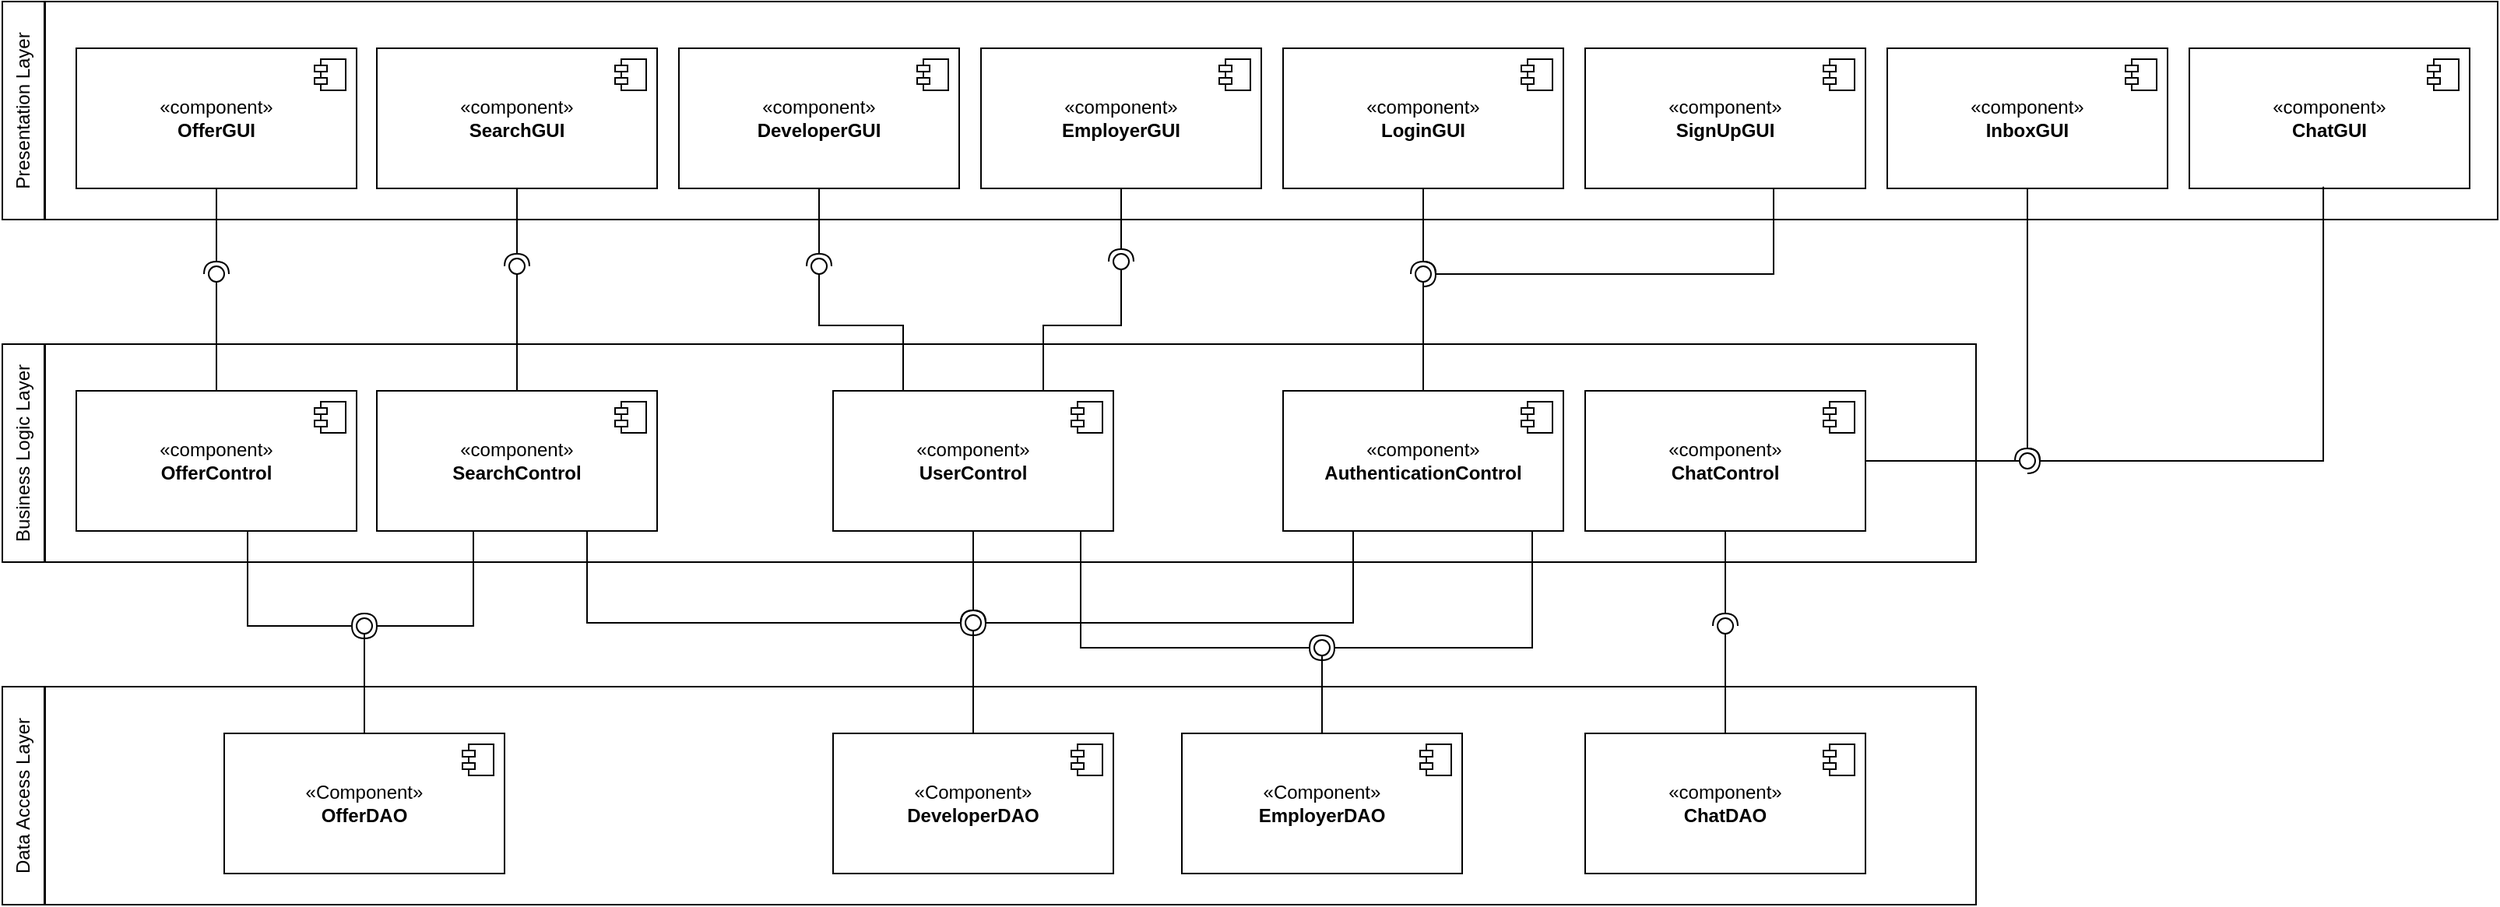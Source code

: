 <mxfile version="22.1.2" type="device">
  <diagram name="Page-1" id="b5b7bab2-c9e2-2cf4-8b2a-24fd1a2a6d21">
    <mxGraphModel dx="2200" dy="1404" grid="0" gridSize="10" guides="1" tooltips="1" connect="1" arrows="1" fold="1" page="0" pageScale="1" pageWidth="827" pageHeight="1169" background="none" math="0" shadow="0">
      <root>
        <mxCell id="0" />
        <mxCell id="1" parent="0" />
        <mxCell id="RFTkVhOzcL3C026ARIEq-14" value="" style="rounded=0;whiteSpace=wrap;html=1;imageWidth=140;" vertex="1" parent="1">
          <mxGeometry x="40" y="60" width="1575" height="140" as="geometry" />
        </mxCell>
        <mxCell id="RFTkVhOzcL3C026ARIEq-8" value="" style="rounded=0;whiteSpace=wrap;html=1;imageWidth=140;" vertex="1" parent="1">
          <mxGeometry x="40" y="280" width="1240" height="140" as="geometry" />
        </mxCell>
        <mxCell id="RFTkVhOzcL3C026ARIEq-9" value="" style="rounded=0;whiteSpace=wrap;html=1;imageWidth=140;" vertex="1" parent="1">
          <mxGeometry x="40" y="500" width="1240" height="140" as="geometry" />
        </mxCell>
        <mxCell id="4hjQzBS3B8wGqRVhp3q0-3" value="«component»&lt;br&gt;&lt;b&gt;OfferGUI&lt;/b&gt;" style="html=1;dropTarget=0;whiteSpace=wrap;" parent="1" vertex="1">
          <mxGeometry x="60" y="90" width="180" height="90" as="geometry" />
        </mxCell>
        <mxCell id="4hjQzBS3B8wGqRVhp3q0-4" value="" style="shape=module;jettyWidth=8;jettyHeight=4;" parent="4hjQzBS3B8wGqRVhp3q0-3" vertex="1">
          <mxGeometry x="1" width="20" height="20" relative="1" as="geometry">
            <mxPoint x="-27" y="7" as="offset" />
          </mxGeometry>
        </mxCell>
        <mxCell id="4hjQzBS3B8wGqRVhp3q0-7" value="«Component»&lt;br&gt;&lt;b&gt;OfferDAO&lt;/b&gt;" style="html=1;dropTarget=0;whiteSpace=wrap;" parent="1" vertex="1">
          <mxGeometry x="155" y="530" width="180" height="90" as="geometry" />
        </mxCell>
        <mxCell id="4hjQzBS3B8wGqRVhp3q0-8" value="" style="shape=module;jettyWidth=8;jettyHeight=4;" parent="4hjQzBS3B8wGqRVhp3q0-7" vertex="1">
          <mxGeometry x="1" width="20" height="20" relative="1" as="geometry">
            <mxPoint x="-27" y="7" as="offset" />
          </mxGeometry>
        </mxCell>
        <mxCell id="4hjQzBS3B8wGqRVhp3q0-10" value="«Component»&lt;br&gt;&lt;b&gt;DeveloperDAO&lt;/b&gt;" style="html=1;dropTarget=0;whiteSpace=wrap;" parent="1" vertex="1">
          <mxGeometry x="546" y="530" width="180" height="90" as="geometry" />
        </mxCell>
        <mxCell id="4hjQzBS3B8wGqRVhp3q0-11" value="" style="shape=module;jettyWidth=8;jettyHeight=4;" parent="4hjQzBS3B8wGqRVhp3q0-10" vertex="1">
          <mxGeometry x="1" width="20" height="20" relative="1" as="geometry">
            <mxPoint x="-27" y="7" as="offset" />
          </mxGeometry>
        </mxCell>
        <mxCell id="4hjQzBS3B8wGqRVhp3q0-18" value="«component»&lt;br&gt;&lt;b&gt;EmployerGUI&lt;/b&gt;" style="html=1;dropTarget=0;whiteSpace=wrap;" parent="1" vertex="1">
          <mxGeometry x="641" y="90" width="180" height="90" as="geometry" />
        </mxCell>
        <mxCell id="4hjQzBS3B8wGqRVhp3q0-19" value="" style="shape=module;jettyWidth=8;jettyHeight=4;" parent="4hjQzBS3B8wGqRVhp3q0-18" vertex="1">
          <mxGeometry x="1" width="20" height="20" relative="1" as="geometry">
            <mxPoint x="-27" y="7" as="offset" />
          </mxGeometry>
        </mxCell>
        <mxCell id="4hjQzBS3B8wGqRVhp3q0-20" value="«component»&lt;br&gt;&lt;b&gt;DeveloperGUI&lt;/b&gt;" style="html=1;dropTarget=0;whiteSpace=wrap;" parent="1" vertex="1">
          <mxGeometry x="447" y="90" width="180" height="90" as="geometry" />
        </mxCell>
        <mxCell id="4hjQzBS3B8wGqRVhp3q0-21" value="" style="shape=module;jettyWidth=8;jettyHeight=4;" parent="4hjQzBS3B8wGqRVhp3q0-20" vertex="1">
          <mxGeometry x="1" width="20" height="20" relative="1" as="geometry">
            <mxPoint x="-27" y="7" as="offset" />
          </mxGeometry>
        </mxCell>
        <mxCell id="4hjQzBS3B8wGqRVhp3q0-22" value="«component»&lt;br&gt;&lt;b&gt;LoginGUI&lt;/b&gt;" style="html=1;dropTarget=0;whiteSpace=wrap;" parent="1" vertex="1">
          <mxGeometry x="835" y="90" width="180" height="90" as="geometry" />
        </mxCell>
        <mxCell id="4hjQzBS3B8wGqRVhp3q0-23" value="" style="shape=module;jettyWidth=8;jettyHeight=4;" parent="4hjQzBS3B8wGqRVhp3q0-22" vertex="1">
          <mxGeometry x="1" width="20" height="20" relative="1" as="geometry">
            <mxPoint x="-27" y="7" as="offset" />
          </mxGeometry>
        </mxCell>
        <mxCell id="4hjQzBS3B8wGqRVhp3q0-25" value="«component»&lt;br&gt;&lt;b&gt;SignUpGUI&lt;/b&gt;" style="html=1;dropTarget=0;whiteSpace=wrap;" parent="1" vertex="1">
          <mxGeometry x="1029" y="90" width="180" height="90" as="geometry" />
        </mxCell>
        <mxCell id="4hjQzBS3B8wGqRVhp3q0-26" value="" style="shape=module;jettyWidth=8;jettyHeight=4;" parent="4hjQzBS3B8wGqRVhp3q0-25" vertex="1">
          <mxGeometry x="1" width="20" height="20" relative="1" as="geometry">
            <mxPoint x="-27" y="7" as="offset" />
          </mxGeometry>
        </mxCell>
        <mxCell id="4hjQzBS3B8wGqRVhp3q0-27" value="«component»&lt;br&gt;&lt;b&gt;InboxGUI&lt;/b&gt;" style="html=1;dropTarget=0;whiteSpace=wrap;" parent="1" vertex="1">
          <mxGeometry x="1223" y="90" width="180" height="90" as="geometry" />
        </mxCell>
        <mxCell id="4hjQzBS3B8wGqRVhp3q0-28" value="" style="shape=module;jettyWidth=8;jettyHeight=4;" parent="4hjQzBS3B8wGqRVhp3q0-27" vertex="1">
          <mxGeometry x="1" width="20" height="20" relative="1" as="geometry">
            <mxPoint x="-27" y="7" as="offset" />
          </mxGeometry>
        </mxCell>
        <mxCell id="4hjQzBS3B8wGqRVhp3q0-29" value="«component»&lt;br&gt;&lt;b&gt;ChatGUI&lt;/b&gt;" style="html=1;dropTarget=0;whiteSpace=wrap;" parent="1" vertex="1">
          <mxGeometry x="1417" y="90" width="180" height="90" as="geometry" />
        </mxCell>
        <mxCell id="4hjQzBS3B8wGqRVhp3q0-30" value="" style="shape=module;jettyWidth=8;jettyHeight=4;" parent="4hjQzBS3B8wGqRVhp3q0-29" vertex="1">
          <mxGeometry x="1" width="20" height="20" relative="1" as="geometry">
            <mxPoint x="-27" y="7" as="offset" />
          </mxGeometry>
        </mxCell>
        <mxCell id="O_cc4rlv1EW-NWDAQmC--1" value="«component»&lt;br&gt;&lt;b&gt;OfferControl&lt;/b&gt;" style="html=1;dropTarget=0;whiteSpace=wrap;" parent="1" vertex="1">
          <mxGeometry x="60" y="310" width="180" height="90" as="geometry" />
        </mxCell>
        <mxCell id="O_cc4rlv1EW-NWDAQmC--2" value="" style="shape=module;jettyWidth=8;jettyHeight=4;" parent="O_cc4rlv1EW-NWDAQmC--1" vertex="1">
          <mxGeometry x="1" width="20" height="20" relative="1" as="geometry">
            <mxPoint x="-27" y="7" as="offset" />
          </mxGeometry>
        </mxCell>
        <mxCell id="O_cc4rlv1EW-NWDAQmC--3" value="«component»&lt;br&gt;&lt;b&gt;SearchControl&lt;/b&gt;" style="html=1;dropTarget=0;whiteSpace=wrap;" parent="1" vertex="1">
          <mxGeometry x="253" y="310" width="180" height="90" as="geometry" />
        </mxCell>
        <mxCell id="O_cc4rlv1EW-NWDAQmC--4" value="" style="shape=module;jettyWidth=8;jettyHeight=4;" parent="O_cc4rlv1EW-NWDAQmC--3" vertex="1">
          <mxGeometry x="1" width="20" height="20" relative="1" as="geometry">
            <mxPoint x="-27" y="7" as="offset" />
          </mxGeometry>
        </mxCell>
        <mxCell id="O_cc4rlv1EW-NWDAQmC--5" value="«component»&lt;br&gt;&lt;b&gt;ChatControl&lt;/b&gt;" style="html=1;dropTarget=0;whiteSpace=wrap;" parent="1" vertex="1">
          <mxGeometry x="1029" y="310" width="180" height="90" as="geometry" />
        </mxCell>
        <mxCell id="O_cc4rlv1EW-NWDAQmC--6" value="" style="shape=module;jettyWidth=8;jettyHeight=4;" parent="O_cc4rlv1EW-NWDAQmC--5" vertex="1">
          <mxGeometry x="1" width="20" height="20" relative="1" as="geometry">
            <mxPoint x="-27" y="7" as="offset" />
          </mxGeometry>
        </mxCell>
        <mxCell id="O_cc4rlv1EW-NWDAQmC--7" value="«component»&lt;br&gt;&lt;b&gt;AuthenticationControl&lt;/b&gt;" style="html=1;dropTarget=0;whiteSpace=wrap;" parent="1" vertex="1">
          <mxGeometry x="835" y="310" width="180" height="90" as="geometry" />
        </mxCell>
        <mxCell id="O_cc4rlv1EW-NWDAQmC--8" value="" style="shape=module;jettyWidth=8;jettyHeight=4;" parent="O_cc4rlv1EW-NWDAQmC--7" vertex="1">
          <mxGeometry x="1" width="20" height="20" relative="1" as="geometry">
            <mxPoint x="-27" y="7" as="offset" />
          </mxGeometry>
        </mxCell>
        <mxCell id="vZ2CN4wMhGTW3bv5hmPA-1" value="«component»&lt;br&gt;&lt;b&gt;SearchGUI&lt;br&gt;&lt;/b&gt;" style="html=1;dropTarget=0;whiteSpace=wrap;" parent="1" vertex="1">
          <mxGeometry x="253" y="90" width="180" height="90" as="geometry" />
        </mxCell>
        <mxCell id="vZ2CN4wMhGTW3bv5hmPA-2" value="" style="shape=module;jettyWidth=8;jettyHeight=4;" parent="vZ2CN4wMhGTW3bv5hmPA-1" vertex="1">
          <mxGeometry x="1" width="20" height="20" relative="1" as="geometry">
            <mxPoint x="-27" y="7" as="offset" />
          </mxGeometry>
        </mxCell>
        <mxCell id="vZ2CN4wMhGTW3bv5hmPA-11" value="«Component»&lt;br&gt;&lt;b&gt;EmployerDAO&lt;/b&gt;" style="html=1;dropTarget=0;whiteSpace=wrap;" parent="1" vertex="1">
          <mxGeometry x="770" y="530" width="180" height="90" as="geometry" />
        </mxCell>
        <mxCell id="vZ2CN4wMhGTW3bv5hmPA-12" value="" style="shape=module;jettyWidth=8;jettyHeight=4;" parent="vZ2CN4wMhGTW3bv5hmPA-11" vertex="1">
          <mxGeometry x="1" width="20" height="20" relative="1" as="geometry">
            <mxPoint x="-27" y="7" as="offset" />
          </mxGeometry>
        </mxCell>
        <mxCell id="vZ2CN4wMhGTW3bv5hmPA-15" value="«component»&lt;br&gt;&lt;b&gt;UserControl&lt;/b&gt;" style="html=1;dropTarget=0;whiteSpace=wrap;" parent="1" vertex="1">
          <mxGeometry x="546" y="310" width="180" height="90" as="geometry" />
        </mxCell>
        <mxCell id="vZ2CN4wMhGTW3bv5hmPA-16" value="" style="shape=module;jettyWidth=8;jettyHeight=4;" parent="vZ2CN4wMhGTW3bv5hmPA-15" vertex="1">
          <mxGeometry x="1" width="20" height="20" relative="1" as="geometry">
            <mxPoint x="-27" y="7" as="offset" />
          </mxGeometry>
        </mxCell>
        <mxCell id="vZ2CN4wMhGTW3bv5hmPA-23" value="«component»&lt;br&gt;&lt;b&gt;ChatDAO&lt;/b&gt;" style="html=1;dropTarget=0;whiteSpace=wrap;" parent="1" vertex="1">
          <mxGeometry x="1029" y="530" width="180" height="90" as="geometry" />
        </mxCell>
        <mxCell id="vZ2CN4wMhGTW3bv5hmPA-24" value="" style="shape=module;jettyWidth=8;jettyHeight=4;" parent="vZ2CN4wMhGTW3bv5hmPA-23" vertex="1">
          <mxGeometry x="1" width="20" height="20" relative="1" as="geometry">
            <mxPoint x="-27" y="7" as="offset" />
          </mxGeometry>
        </mxCell>
        <mxCell id="vZ2CN4wMhGTW3bv5hmPA-47" value="" style="rounded=0;orthogonalLoop=1;jettySize=auto;html=1;endArrow=halfCircle;endFill=0;endSize=6;strokeWidth=1;sketch=0;exitX=0.5;exitY=1;exitDx=0;exitDy=0;" parent="1" source="vZ2CN4wMhGTW3bv5hmPA-1" target="vZ2CN4wMhGTW3bv5hmPA-49" edge="1">
          <mxGeometry relative="1" as="geometry">
            <mxPoint x="780" y="245" as="sourcePoint" />
          </mxGeometry>
        </mxCell>
        <mxCell id="vZ2CN4wMhGTW3bv5hmPA-48" value="" style="rounded=0;orthogonalLoop=1;jettySize=auto;html=1;endArrow=oval;endFill=0;sketch=0;sourcePerimeterSpacing=0;targetPerimeterSpacing=0;endSize=10;exitX=0.5;exitY=0;exitDx=0;exitDy=0;entryX=-0.129;entryY=0.329;entryDx=0;entryDy=0;entryPerimeter=0;" parent="1" source="O_cc4rlv1EW-NWDAQmC--3" target="vZ2CN4wMhGTW3bv5hmPA-49" edge="1">
          <mxGeometry relative="1" as="geometry">
            <mxPoint x="740" y="245" as="sourcePoint" />
          </mxGeometry>
        </mxCell>
        <mxCell id="vZ2CN4wMhGTW3bv5hmPA-49" value="" style="ellipse;whiteSpace=wrap;html=1;align=center;aspect=fixed;fillColor=none;strokeColor=none;resizable=0;perimeter=centerPerimeter;rotatable=0;allowArrows=0;points=[];outlineConnect=1;" parent="1" vertex="1">
          <mxGeometry x="338" y="225" width="10" height="10" as="geometry" />
        </mxCell>
        <mxCell id="vZ2CN4wMhGTW3bv5hmPA-50" value="" style="rounded=0;orthogonalLoop=1;jettySize=auto;html=1;endArrow=halfCircle;endFill=0;endSize=6;strokeWidth=1;sketch=0;exitX=0.5;exitY=1;exitDx=0;exitDy=0;" parent="1" source="vZ2CN4wMhGTW3bv5hmPA-56" target="vZ2CN4wMhGTW3bv5hmPA-52" edge="1">
          <mxGeometry relative="1" as="geometry">
            <mxPoint x="970" y="235" as="sourcePoint" />
          </mxGeometry>
        </mxCell>
        <mxCell id="vZ2CN4wMhGTW3bv5hmPA-51" value="" style="rounded=0;orthogonalLoop=1;jettySize=auto;html=1;endArrow=oval;endFill=0;sketch=0;sourcePerimeterSpacing=0;targetPerimeterSpacing=0;endSize=10;exitX=0.5;exitY=0;exitDx=0;exitDy=0;" parent="1" source="O_cc4rlv1EW-NWDAQmC--7" target="vZ2CN4wMhGTW3bv5hmPA-52" edge="1">
          <mxGeometry relative="1" as="geometry">
            <mxPoint x="930" y="235" as="sourcePoint" />
          </mxGeometry>
        </mxCell>
        <mxCell id="vZ2CN4wMhGTW3bv5hmPA-52" value="" style="ellipse;whiteSpace=wrap;html=1;align=center;aspect=fixed;fillColor=none;strokeColor=none;resizable=0;perimeter=centerPerimeter;rotatable=0;allowArrows=0;points=[];outlineConnect=1;" parent="1" vertex="1">
          <mxGeometry x="920" y="230" width="10" height="10" as="geometry" />
        </mxCell>
        <mxCell id="vZ2CN4wMhGTW3bv5hmPA-55" value="" style="rounded=0;orthogonalLoop=1;jettySize=auto;html=1;endArrow=halfCircle;endFill=0;endSize=6;strokeWidth=1;sketch=0;fontSize=12;" parent="1" target="vZ2CN4wMhGTW3bv5hmPA-56" edge="1">
          <mxGeometry relative="1" as="geometry">
            <mxPoint x="1150" y="180" as="sourcePoint" />
            <Array as="points">
              <mxPoint x="1150" y="235" />
            </Array>
          </mxGeometry>
        </mxCell>
        <mxCell id="vZ2CN4wMhGTW3bv5hmPA-58" value="" style="rounded=0;orthogonalLoop=1;jettySize=auto;html=1;endArrow=halfCircle;endFill=0;endSize=6;strokeWidth=1;sketch=0;exitX=0.478;exitY=0.988;exitDx=0;exitDy=0;exitPerimeter=0;edgeStyle=orthogonalEdgeStyle;" parent="1" source="4hjQzBS3B8wGqRVhp3q0-29" target="vZ2CN4wMhGTW3bv5hmPA-60" edge="1">
          <mxGeometry relative="1" as="geometry">
            <mxPoint x="1440" y="355" as="sourcePoint" />
            <Array as="points">
              <mxPoint x="1503" y="355" />
            </Array>
          </mxGeometry>
        </mxCell>
        <mxCell id="vZ2CN4wMhGTW3bv5hmPA-59" value="" style="rounded=0;orthogonalLoop=1;jettySize=auto;html=1;endArrow=oval;endFill=0;sketch=0;sourcePerimeterSpacing=0;targetPerimeterSpacing=0;endSize=10;exitX=1;exitY=0.5;exitDx=0;exitDy=0;" parent="1" source="O_cc4rlv1EW-NWDAQmC--5" target="vZ2CN4wMhGTW3bv5hmPA-60" edge="1">
          <mxGeometry relative="1" as="geometry">
            <mxPoint x="1400" y="355" as="sourcePoint" />
          </mxGeometry>
        </mxCell>
        <mxCell id="vZ2CN4wMhGTW3bv5hmPA-60" value="" style="ellipse;whiteSpace=wrap;html=1;align=center;aspect=fixed;fillColor=none;strokeColor=none;resizable=0;perimeter=centerPerimeter;rotatable=0;allowArrows=0;points=[];outlineConnect=1;" parent="1" vertex="1">
          <mxGeometry x="1308" y="350" width="10" height="10" as="geometry" />
        </mxCell>
        <mxCell id="vZ2CN4wMhGTW3bv5hmPA-62" value="" style="ellipse;whiteSpace=wrap;html=1;align=center;aspect=fixed;fillColor=none;strokeColor=none;resizable=0;perimeter=centerPerimeter;rotatable=0;allowArrows=0;points=[];outlineConnect=1;" parent="1" vertex="1">
          <mxGeometry x="1430" y="310" width="10" height="10" as="geometry" />
        </mxCell>
        <mxCell id="vZ2CN4wMhGTW3bv5hmPA-63" value="" style="rounded=0;orthogonalLoop=1;jettySize=auto;html=1;endArrow=halfCircle;endFill=0;endSize=6;strokeWidth=1;sketch=0;fontSize=12;exitX=0.5;exitY=1;exitDx=0;exitDy=0;" parent="1" source="4hjQzBS3B8wGqRVhp3q0-27" target="vZ2CN4wMhGTW3bv5hmPA-64" edge="1">
          <mxGeometry relative="1" as="geometry">
            <mxPoint x="1420" y="250" as="sourcePoint" />
            <Array as="points" />
          </mxGeometry>
        </mxCell>
        <mxCell id="vZ2CN4wMhGTW3bv5hmPA-64" value="" style="ellipse;whiteSpace=wrap;html=1;align=center;aspect=fixed;fillColor=none;strokeColor=none;resizable=0;perimeter=centerPerimeter;rotatable=0;allowArrows=0;points=[];outlineConnect=1;" parent="1" vertex="1">
          <mxGeometry x="1308" y="350" width="10" height="10" as="geometry" />
        </mxCell>
        <mxCell id="vZ2CN4wMhGTW3bv5hmPA-65" value="" style="rounded=0;orthogonalLoop=1;jettySize=auto;html=1;endArrow=halfCircle;endFill=0;endSize=6;strokeWidth=1;sketch=0;exitX=0.5;exitY=1;exitDx=0;exitDy=0;" parent="1" source="4hjQzBS3B8wGqRVhp3q0-3" target="vZ2CN4wMhGTW3bv5hmPA-67" edge="1">
          <mxGeometry relative="1" as="geometry">
            <mxPoint x="170" y="235" as="sourcePoint" />
          </mxGeometry>
        </mxCell>
        <mxCell id="vZ2CN4wMhGTW3bv5hmPA-66" value="" style="rounded=0;orthogonalLoop=1;jettySize=auto;html=1;endArrow=oval;endFill=0;sketch=0;sourcePerimeterSpacing=0;targetPerimeterSpacing=0;endSize=10;" parent="1" source="O_cc4rlv1EW-NWDAQmC--1" target="vZ2CN4wMhGTW3bv5hmPA-67" edge="1">
          <mxGeometry relative="1" as="geometry">
            <mxPoint x="130" y="235" as="sourcePoint" />
          </mxGeometry>
        </mxCell>
        <mxCell id="vZ2CN4wMhGTW3bv5hmPA-67" value="" style="ellipse;whiteSpace=wrap;html=1;align=center;aspect=fixed;fillColor=none;strokeColor=none;resizable=0;perimeter=centerPerimeter;rotatable=0;allowArrows=0;points=[];outlineConnect=1;" parent="1" vertex="1">
          <mxGeometry x="145" y="230" width="10" height="10" as="geometry" />
        </mxCell>
        <mxCell id="vZ2CN4wMhGTW3bv5hmPA-68" value="" style="rounded=0;orthogonalLoop=1;jettySize=auto;html=1;endArrow=halfCircle;endFill=0;endSize=6;strokeWidth=1;sketch=0;exitX=0.5;exitY=1;exitDx=0;exitDy=0;" parent="1" source="4hjQzBS3B8wGqRVhp3q0-22" target="vZ2CN4wMhGTW3bv5hmPA-56" edge="1">
          <mxGeometry relative="1" as="geometry">
            <mxPoint x="950" y="180" as="sourcePoint" />
            <mxPoint x="950" y="245" as="targetPoint" />
          </mxGeometry>
        </mxCell>
        <mxCell id="vZ2CN4wMhGTW3bv5hmPA-56" value="" style="ellipse;whiteSpace=wrap;html=1;align=center;aspect=fixed;fillColor=none;strokeColor=none;resizable=0;perimeter=centerPerimeter;rotatable=0;allowArrows=0;points=[];outlineConnect=1;" parent="1" vertex="1">
          <mxGeometry x="920" y="230" width="10" height="10" as="geometry" />
        </mxCell>
        <mxCell id="vZ2CN4wMhGTW3bv5hmPA-70" value="" style="ellipse;whiteSpace=wrap;html=1;align=center;aspect=fixed;fillColor=none;strokeColor=none;resizable=0;perimeter=centerPerimeter;rotatable=0;allowArrows=0;points=[];outlineConnect=1;" parent="1" vertex="1">
          <mxGeometry x="920" y="230" width="10" height="10" as="geometry" />
        </mxCell>
        <mxCell id="vZ2CN4wMhGTW3bv5hmPA-87" value="" style="rounded=0;orthogonalLoop=1;jettySize=auto;html=1;endArrow=halfCircle;endFill=0;endSize=6;strokeWidth=1;sketch=0;exitX=0.25;exitY=1;exitDx=0;exitDy=0;edgeStyle=orthogonalEdgeStyle;" parent="1" source="O_cc4rlv1EW-NWDAQmC--3" target="vZ2CN4wMhGTW3bv5hmPA-89" edge="1">
          <mxGeometry relative="1" as="geometry">
            <mxPoint x="400" y="455" as="sourcePoint" />
            <Array as="points">
              <mxPoint x="315" y="461" />
            </Array>
          </mxGeometry>
        </mxCell>
        <mxCell id="vZ2CN4wMhGTW3bv5hmPA-88" value="" style="rounded=0;orthogonalLoop=1;jettySize=auto;html=1;endArrow=oval;endFill=0;sketch=0;sourcePerimeterSpacing=0;targetPerimeterSpacing=0;endSize=10;exitX=0.5;exitY=0;exitDx=0;exitDy=0;" parent="1" source="4hjQzBS3B8wGqRVhp3q0-7" target="vZ2CN4wMhGTW3bv5hmPA-89" edge="1">
          <mxGeometry relative="1" as="geometry">
            <mxPoint x="360" y="455" as="sourcePoint" />
          </mxGeometry>
        </mxCell>
        <mxCell id="vZ2CN4wMhGTW3bv5hmPA-89" value="" style="ellipse;whiteSpace=wrap;html=1;align=center;aspect=fixed;fillColor=none;strokeColor=none;resizable=0;perimeter=centerPerimeter;rotatable=0;allowArrows=0;points=[];outlineConnect=1;" parent="1" vertex="1">
          <mxGeometry x="240" y="456" width="10" height="10" as="geometry" />
        </mxCell>
        <mxCell id="vZ2CN4wMhGTW3bv5hmPA-94" value="" style="ellipse;whiteSpace=wrap;html=1;align=center;aspect=fixed;fillColor=none;strokeColor=none;resizable=0;perimeter=centerPerimeter;rotatable=0;allowArrows=0;points=[];outlineConnect=1;" parent="1" vertex="1">
          <mxGeometry x="555" y="456" width="10" height="10" as="geometry" />
        </mxCell>
        <mxCell id="vZ2CN4wMhGTW3bv5hmPA-96" value="" style="rounded=0;orthogonalLoop=1;jettySize=auto;html=1;endArrow=oval;endFill=0;sketch=0;sourcePerimeterSpacing=0;targetPerimeterSpacing=0;endSize=10;exitX=0.5;exitY=0;exitDx=0;exitDy=0;" parent="1" source="vZ2CN4wMhGTW3bv5hmPA-11" target="vZ2CN4wMhGTW3bv5hmPA-97" edge="1">
          <mxGeometry relative="1" as="geometry">
            <mxPoint x="880" y="445" as="sourcePoint" />
          </mxGeometry>
        </mxCell>
        <mxCell id="vZ2CN4wMhGTW3bv5hmPA-100" value="" style="ellipse;whiteSpace=wrap;html=1;align=center;aspect=fixed;fillColor=none;strokeColor=none;resizable=0;perimeter=centerPerimeter;rotatable=0;allowArrows=0;points=[];outlineConnect=1;" parent="1" vertex="1">
          <mxGeometry x="945" y="456" width="10" height="10" as="geometry" />
        </mxCell>
        <mxCell id="vZ2CN4wMhGTW3bv5hmPA-101" value="" style="rounded=0;orthogonalLoop=1;jettySize=auto;html=1;endArrow=halfCircle;endFill=0;endSize=6;strokeWidth=1;sketch=0;exitX=0.5;exitY=1;exitDx=0;exitDy=0;" parent="1" source="O_cc4rlv1EW-NWDAQmC--5" target="vZ2CN4wMhGTW3bv5hmPA-103" edge="1">
          <mxGeometry relative="1" as="geometry">
            <mxPoint x="1200" y="455" as="sourcePoint" />
            <Array as="points" />
          </mxGeometry>
        </mxCell>
        <mxCell id="vZ2CN4wMhGTW3bv5hmPA-102" value="" style="rounded=0;orthogonalLoop=1;jettySize=auto;html=1;endArrow=oval;endFill=0;sketch=0;sourcePerimeterSpacing=0;targetPerimeterSpacing=0;endSize=10;exitX=0.5;exitY=0;exitDx=0;exitDy=0;" parent="1" source="vZ2CN4wMhGTW3bv5hmPA-23" target="vZ2CN4wMhGTW3bv5hmPA-103" edge="1">
          <mxGeometry relative="1" as="geometry">
            <mxPoint x="1160" y="455" as="sourcePoint" />
          </mxGeometry>
        </mxCell>
        <mxCell id="vZ2CN4wMhGTW3bv5hmPA-103" value="" style="ellipse;whiteSpace=wrap;html=1;align=center;aspect=fixed;fillColor=none;strokeColor=none;resizable=0;perimeter=centerPerimeter;rotatable=0;allowArrows=0;points=[];outlineConnect=1;" parent="1" vertex="1">
          <mxGeometry x="1114" y="456" width="10" height="10" as="geometry" />
        </mxCell>
        <mxCell id="vZ2CN4wMhGTW3bv5hmPA-114" value="" style="ellipse;whiteSpace=wrap;html=1;align=center;aspect=fixed;fillColor=none;strokeColor=none;resizable=0;perimeter=centerPerimeter;rotatable=0;allowArrows=0;points=[];outlineConnect=1;" parent="1" vertex="1">
          <mxGeometry x="555" y="456" width="10" height="10" as="geometry" />
        </mxCell>
        <mxCell id="vZ2CN4wMhGTW3bv5hmPA-117" value="" style="ellipse;whiteSpace=wrap;html=1;align=center;aspect=fixed;fillColor=none;strokeColor=none;resizable=0;perimeter=centerPerimeter;rotatable=0;allowArrows=0;points=[];outlineConnect=1;" parent="1" vertex="1">
          <mxGeometry x="945" y="456" width="10" height="10" as="geometry" />
        </mxCell>
        <mxCell id="vZ2CN4wMhGTW3bv5hmPA-119" value="" style="ellipse;whiteSpace=wrap;html=1;align=center;aspect=fixed;fillColor=none;strokeColor=none;resizable=0;perimeter=centerPerimeter;rotatable=0;allowArrows=0;points=[];outlineConnect=1;" parent="1" vertex="1">
          <mxGeometry x="945" y="456" width="10" height="10" as="geometry" />
        </mxCell>
        <mxCell id="vZ2CN4wMhGTW3bv5hmPA-140" value="" style="ellipse;whiteSpace=wrap;html=1;align=center;aspect=fixed;fillColor=none;strokeColor=none;resizable=0;perimeter=centerPerimeter;rotatable=0;allowArrows=0;points=[];outlineConnect=1;" parent="1" vertex="1">
          <mxGeometry x="555" y="456" width="10" height="10" as="geometry" />
        </mxCell>
        <mxCell id="_HC3MCcnosiCHFK4Tdls-2" value="" style="ellipse;whiteSpace=wrap;html=1;align=center;aspect=fixed;fillColor=none;strokeColor=none;resizable=0;perimeter=centerPerimeter;rotatable=0;allowArrows=0;points=[];outlineConnect=1;" parent="1" vertex="1">
          <mxGeometry x="855" y="470" width="10" height="10" as="geometry" />
        </mxCell>
        <mxCell id="_HC3MCcnosiCHFK4Tdls-3" value="" style="rounded=0;orthogonalLoop=1;jettySize=auto;html=1;endArrow=halfCircle;endFill=0;endSize=6;strokeWidth=1;sketch=0;fontSize=12;edgeStyle=orthogonalEdgeStyle;exitX=0.25;exitY=1;exitDx=0;exitDy=0;" parent="1" source="O_cc4rlv1EW-NWDAQmC--7" edge="1">
          <mxGeometry relative="1" as="geometry">
            <mxPoint x="580" y="475" as="sourcePoint" />
            <Array as="points">
              <mxPoint x="880" y="459" />
            </Array>
            <mxPoint x="636" y="459" as="targetPoint" />
          </mxGeometry>
        </mxCell>
        <mxCell id="_HC3MCcnosiCHFK4Tdls-4" value="" style="ellipse;whiteSpace=wrap;html=1;align=center;aspect=fixed;fillColor=none;strokeColor=none;resizable=0;perimeter=centerPerimeter;rotatable=0;allowArrows=0;points=[];outlineConnect=1;" parent="1" vertex="1">
          <mxGeometry x="555" y="456" width="10" height="10" as="geometry" />
        </mxCell>
        <mxCell id="_HC3MCcnosiCHFK4Tdls-5" value="" style="rounded=0;orthogonalLoop=1;jettySize=auto;html=1;endArrow=halfCircle;endFill=0;endSize=6;strokeWidth=1;sketch=0;fontSize=12;edgeStyle=orthogonalEdgeStyle;exitX=0.5;exitY=1;exitDx=0;exitDy=0;" parent="1" target="_HC3MCcnosiCHFK4Tdls-6" edge="1">
          <mxGeometry relative="1" as="geometry">
            <mxPoint x="170" y="400" as="sourcePoint" />
            <Array as="points">
              <mxPoint x="170" y="461" />
            </Array>
          </mxGeometry>
        </mxCell>
        <mxCell id="_HC3MCcnosiCHFK4Tdls-6" value="" style="ellipse;whiteSpace=wrap;html=1;align=center;aspect=fixed;fillColor=none;strokeColor=none;resizable=0;perimeter=centerPerimeter;rotatable=0;allowArrows=0;points=[];outlineConnect=1;" parent="1" vertex="1">
          <mxGeometry x="240" y="456" width="10" height="10" as="geometry" />
        </mxCell>
        <mxCell id="_HC3MCcnosiCHFK4Tdls-8" value="" style="ellipse;whiteSpace=wrap;html=1;align=center;aspect=fixed;fillColor=none;strokeColor=none;resizable=0;perimeter=centerPerimeter;rotatable=0;allowArrows=0;points=[];outlineConnect=1;" parent="1" vertex="1">
          <mxGeometry x="335" y="238" width="10" height="10" as="geometry" />
        </mxCell>
        <mxCell id="_HC3MCcnosiCHFK4Tdls-10" value="" style="ellipse;whiteSpace=wrap;html=1;align=center;aspect=fixed;fillColor=none;strokeColor=none;resizable=0;perimeter=centerPerimeter;rotatable=0;allowArrows=0;points=[];outlineConnect=1;" parent="1" vertex="1">
          <mxGeometry x="338" y="238" width="10" height="10" as="geometry" />
        </mxCell>
        <mxCell id="3Ar8F-vP3MKCaAao-7d8-4" value="" style="ellipse;whiteSpace=wrap;html=1;align=center;aspect=fixed;fillColor=none;strokeColor=none;resizable=0;perimeter=centerPerimeter;rotatable=0;allowArrows=0;points=[];outlineConnect=1;" parent="1" vertex="1">
          <mxGeometry x="555" y="456" width="10" height="10" as="geometry" />
        </mxCell>
        <mxCell id="3Ar8F-vP3MKCaAao-7d8-6" value="" style="ellipse;whiteSpace=wrap;html=1;align=center;aspect=fixed;fillColor=none;strokeColor=none;resizable=0;perimeter=centerPerimeter;rotatable=0;allowArrows=0;points=[];outlineConnect=1;" parent="1" vertex="1">
          <mxGeometry x="660" y="441" width="10" height="10" as="geometry" />
        </mxCell>
        <mxCell id="3Ar8F-vP3MKCaAao-7d8-7" value="" style="rounded=0;orthogonalLoop=1;jettySize=auto;html=1;endArrow=halfCircle;endFill=0;endSize=6;strokeWidth=1;sketch=0;edgeStyle=orthogonalEdgeStyle;exitX=0.5;exitY=1;exitDx=0;exitDy=0;" parent="1" source="4hjQzBS3B8wGqRVhp3q0-18" target="3Ar8F-vP3MKCaAao-7d8-9" edge="1">
          <mxGeometry relative="1" as="geometry">
            <mxPoint x="770" y="239" as="sourcePoint" />
          </mxGeometry>
        </mxCell>
        <mxCell id="3Ar8F-vP3MKCaAao-7d8-8" value="" style="rounded=0;orthogonalLoop=1;jettySize=auto;html=1;endArrow=oval;endFill=0;sketch=0;sourcePerimeterSpacing=0;targetPerimeterSpacing=0;endSize=10;edgeStyle=orthogonalEdgeStyle;exitX=0.75;exitY=0;exitDx=0;exitDy=0;" parent="1" source="vZ2CN4wMhGTW3bv5hmPA-15" target="3Ar8F-vP3MKCaAao-7d8-9" edge="1">
          <mxGeometry relative="1" as="geometry">
            <mxPoint x="730" y="239" as="sourcePoint" />
            <Array as="points">
              <mxPoint x="681" y="268" />
              <mxPoint x="731" y="268" />
            </Array>
          </mxGeometry>
        </mxCell>
        <mxCell id="3Ar8F-vP3MKCaAao-7d8-9" value="" style="ellipse;whiteSpace=wrap;html=1;align=center;aspect=fixed;fillColor=none;strokeColor=none;resizable=0;perimeter=centerPerimeter;rotatable=0;allowArrows=0;points=[];outlineConnect=1;" parent="1" vertex="1">
          <mxGeometry x="726" y="222" width="10" height="10" as="geometry" />
        </mxCell>
        <mxCell id="3Ar8F-vP3MKCaAao-7d8-10" value="" style="rounded=0;orthogonalLoop=1;jettySize=auto;html=1;endArrow=halfCircle;endFill=0;endSize=6;strokeWidth=1;sketch=0;edgeStyle=orthogonalEdgeStyle;exitX=0.5;exitY=1;exitDx=0;exitDy=0;" parent="1" source="4hjQzBS3B8wGqRVhp3q0-20" target="3Ar8F-vP3MKCaAao-7d8-12" edge="1">
          <mxGeometry relative="1" as="geometry">
            <mxPoint x="580" y="230" as="sourcePoint" />
          </mxGeometry>
        </mxCell>
        <mxCell id="3Ar8F-vP3MKCaAao-7d8-11" value="" style="rounded=0;orthogonalLoop=1;jettySize=auto;html=1;endArrow=oval;endFill=0;sketch=0;sourcePerimeterSpacing=0;targetPerimeterSpacing=0;endSize=10;edgeStyle=orthogonalEdgeStyle;exitX=0.25;exitY=0;exitDx=0;exitDy=0;" parent="1" source="vZ2CN4wMhGTW3bv5hmPA-15" target="3Ar8F-vP3MKCaAao-7d8-12" edge="1">
          <mxGeometry relative="1" as="geometry">
            <mxPoint x="540" y="230" as="sourcePoint" />
            <Array as="points">
              <mxPoint x="591" y="268" />
              <mxPoint x="537" y="268" />
            </Array>
          </mxGeometry>
        </mxCell>
        <mxCell id="3Ar8F-vP3MKCaAao-7d8-12" value="" style="ellipse;whiteSpace=wrap;html=1;align=center;aspect=fixed;fillColor=none;strokeColor=none;resizable=0;perimeter=centerPerimeter;rotatable=0;allowArrows=0;points=[];outlineConnect=1;" parent="1" vertex="1">
          <mxGeometry x="532" y="225" width="10" height="10" as="geometry" />
        </mxCell>
        <mxCell id="RFTkVhOzcL3C026ARIEq-1" value="" style="rounded=0;orthogonalLoop=1;jettySize=auto;html=1;endArrow=halfCircle;endFill=0;endSize=6;strokeWidth=1;sketch=0;fontSize=12;exitX=0.75;exitY=1;exitDx=0;exitDy=0;edgeStyle=orthogonalEdgeStyle;" edge="1" parent="1" source="O_cc4rlv1EW-NWDAQmC--3">
          <mxGeometry relative="1" as="geometry">
            <mxPoint x="438" y="416" as="sourcePoint" />
            <mxPoint x="636" y="459" as="targetPoint" />
            <Array as="points">
              <mxPoint x="388" y="459" />
            </Array>
          </mxGeometry>
        </mxCell>
        <mxCell id="RFTkVhOzcL3C026ARIEq-2" value="" style="ellipse;whiteSpace=wrap;html=1;align=center;aspect=fixed;fillColor=none;strokeColor=none;resizable=0;perimeter=centerPerimeter;rotatable=0;allowArrows=0;points=[];outlineConnect=1;" vertex="1" parent="1">
          <mxGeometry x="413" y="411" width="10" height="10" as="geometry" />
        </mxCell>
        <mxCell id="vZ2CN4wMhGTW3bv5hmPA-97" value="" style="ellipse;whiteSpace=wrap;html=1;align=center;aspect=fixed;fillColor=none;strokeColor=none;resizable=0;perimeter=centerPerimeter;rotatable=0;allowArrows=0;points=[];outlineConnect=1;" parent="1" vertex="1">
          <mxGeometry x="855" y="470" width="10" height="10" as="geometry" />
        </mxCell>
        <mxCell id="RFTkVhOzcL3C026ARIEq-4" value="" style="rounded=0;orthogonalLoop=1;jettySize=auto;html=1;endArrow=halfCircle;endFill=0;endSize=6;strokeWidth=1;sketch=0;fontSize=12;exitX=0.75;exitY=1;exitDx=0;exitDy=0;edgeStyle=orthogonalEdgeStyle;" edge="1" target="vZ2CN4wMhGTW3bv5hmPA-97" parent="1" source="vZ2CN4wMhGTW3bv5hmPA-15">
          <mxGeometry relative="1" as="geometry">
            <mxPoint x="846" y="431" as="sourcePoint" />
            <Array as="points">
              <mxPoint x="705" y="475" />
            </Array>
          </mxGeometry>
        </mxCell>
        <mxCell id="RFTkVhOzcL3C026ARIEq-5" value="" style="ellipse;whiteSpace=wrap;html=1;align=center;aspect=fixed;fillColor=none;strokeColor=none;resizable=0;perimeter=centerPerimeter;rotatable=0;allowArrows=0;points=[];outlineConnect=1;" vertex="1" parent="1">
          <mxGeometry x="821" y="426" width="10" height="10" as="geometry" />
        </mxCell>
        <mxCell id="RFTkVhOzcL3C026ARIEq-6" value="" style="rounded=0;orthogonalLoop=1;jettySize=auto;html=1;endArrow=halfCircle;endFill=0;endSize=6;strokeWidth=1;sketch=0;fontSize=12;exitX=0.75;exitY=1;exitDx=0;exitDy=0;edgeStyle=orthogonalEdgeStyle;" edge="1" target="vZ2CN4wMhGTW3bv5hmPA-97" parent="1" source="O_cc4rlv1EW-NWDAQmC--7">
          <mxGeometry relative="1" as="geometry">
            <mxPoint x="982" y="429" as="sourcePoint" />
            <Array as="points">
              <mxPoint x="995" y="475" />
            </Array>
          </mxGeometry>
        </mxCell>
        <mxCell id="RFTkVhOzcL3C026ARIEq-7" value="" style="ellipse;whiteSpace=wrap;html=1;align=center;aspect=fixed;fillColor=none;strokeColor=none;resizable=0;perimeter=centerPerimeter;rotatable=0;allowArrows=0;points=[];outlineConnect=1;" vertex="1" parent="1">
          <mxGeometry x="957" y="424" width="10" height="10" as="geometry" />
        </mxCell>
        <mxCell id="RFTkVhOzcL3C026ARIEq-11" value="Data Access Layer" style="html=1;whiteSpace=wrap;rotation=-90;" vertex="1" parent="1">
          <mxGeometry x="-44" y="556.5" width="140" height="27" as="geometry" />
        </mxCell>
        <mxCell id="RFTkVhOzcL3C026ARIEq-12" value="Business Logic Layer" style="html=1;whiteSpace=wrap;rotation=-90;" vertex="1" parent="1">
          <mxGeometry x="-44" y="336.5" width="140" height="27" as="geometry" />
        </mxCell>
        <mxCell id="RFTkVhOzcL3C026ARIEq-13" value="Presentation Layer" style="html=1;whiteSpace=wrap;rotation=-90;" vertex="1" parent="1">
          <mxGeometry x="-44" y="116.5" width="140" height="27" as="geometry" />
        </mxCell>
        <mxCell id="RFTkVhOzcL3C026ARIEq-20" value="" style="rounded=0;orthogonalLoop=1;jettySize=auto;html=1;endArrow=oval;endFill=0;sketch=0;sourcePerimeterSpacing=0;targetPerimeterSpacing=0;endSize=10;exitX=0.5;exitY=0;exitDx=0;exitDy=0;" edge="1" parent="1" source="4hjQzBS3B8wGqRVhp3q0-10">
          <mxGeometry relative="1" as="geometry">
            <mxPoint x="636" y="530" as="sourcePoint" />
            <mxPoint x="636" y="459" as="targetPoint" />
          </mxGeometry>
        </mxCell>
        <mxCell id="RFTkVhOzcL3C026ARIEq-21" value="" style="rounded=0;orthogonalLoop=1;jettySize=auto;html=1;endArrow=halfCircle;endFill=0;endSize=6;strokeWidth=1;sketch=0;fontSize=12;curved=1;exitX=0.5;exitY=1;exitDx=0;exitDy=0;" edge="1" parent="1" source="vZ2CN4wMhGTW3bv5hmPA-15">
          <mxGeometry relative="1" as="geometry">
            <mxPoint x="661" y="399" as="sourcePoint" />
            <mxPoint x="636" y="459" as="targetPoint" />
          </mxGeometry>
        </mxCell>
        <mxCell id="RFTkVhOzcL3C026ARIEq-22" value="" style="ellipse;whiteSpace=wrap;html=1;align=center;aspect=fixed;fillColor=none;strokeColor=none;resizable=0;perimeter=centerPerimeter;rotatable=0;allowArrows=0;points=[];outlineConnect=1;" vertex="1" parent="1">
          <mxGeometry x="636" y="394" width="10" height="10" as="geometry" />
        </mxCell>
      </root>
    </mxGraphModel>
  </diagram>
</mxfile>
